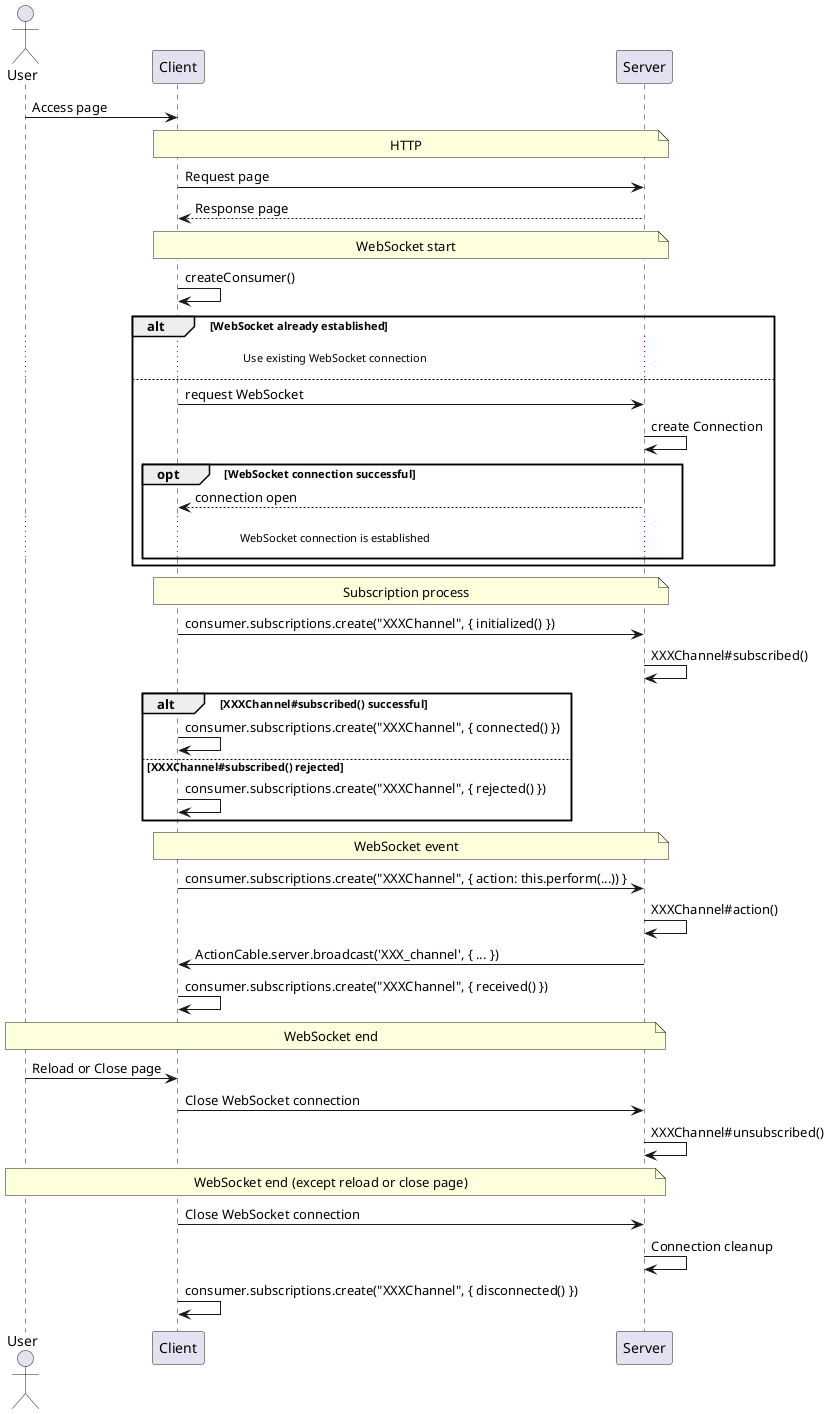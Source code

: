 @startuml
actor User
participant "Client" as JS
participant "Server" as Rails

User -> JS: Access page

note over JS, Rails: HTTP
JS -> Rails: Request page
JS <-- Rails: Response page

note over JS, Rails: WebSocket start

JS -> JS: createConsumer()

alt WebSocket already established
  ... Use existing WebSocket connection ...
else
  JS -> Rails: request WebSocket
  Rails -> Rails: create Connection
  opt WebSocket connection successful
    JS <-- Rails: connection open
    ... WebSocket connection is established ...
  end
end

note over JS, Rails: Subscription process
JS -> Rails: consumer.subscriptions.create("XXXChannel", { initialized() })
Rails -> Rails: XXXChannel#subscribed()
alt XXXChannel#subscribed() successful
    JS -> JS: consumer.subscriptions.create("XXXChannel", { connected() })
else XXXChannel#subscribed() rejected
    JS -> JS: consumer.subscriptions.create("XXXChannel", { rejected() })
end

note over JS, Rails: WebSocket event
JS -> Rails: consumer.subscriptions.create("XXXChannel", { action: this.perform(...)) }
Rails -> Rails: XXXChannel#action()
Rails -> JS: ActionCable.server.broadcast('XXX_channel', { ... })
JS -> JS: consumer.subscriptions.create("XXXChannel", { received() })

note over User, Rails: WebSocket end
User -> JS: Reload or Close page
JS -> Rails: Close WebSocket connection
Rails -> Rails: XXXChannel#unsubscribed()

note over User, Rails: WebSocket end (except reload or close page)
JS -> Rails: Close WebSocket connection
Rails -> Rails: Connection cleanup
JS -> JS: consumer.subscriptions.create("XXXChannel", { disconnected() })

@enduml
